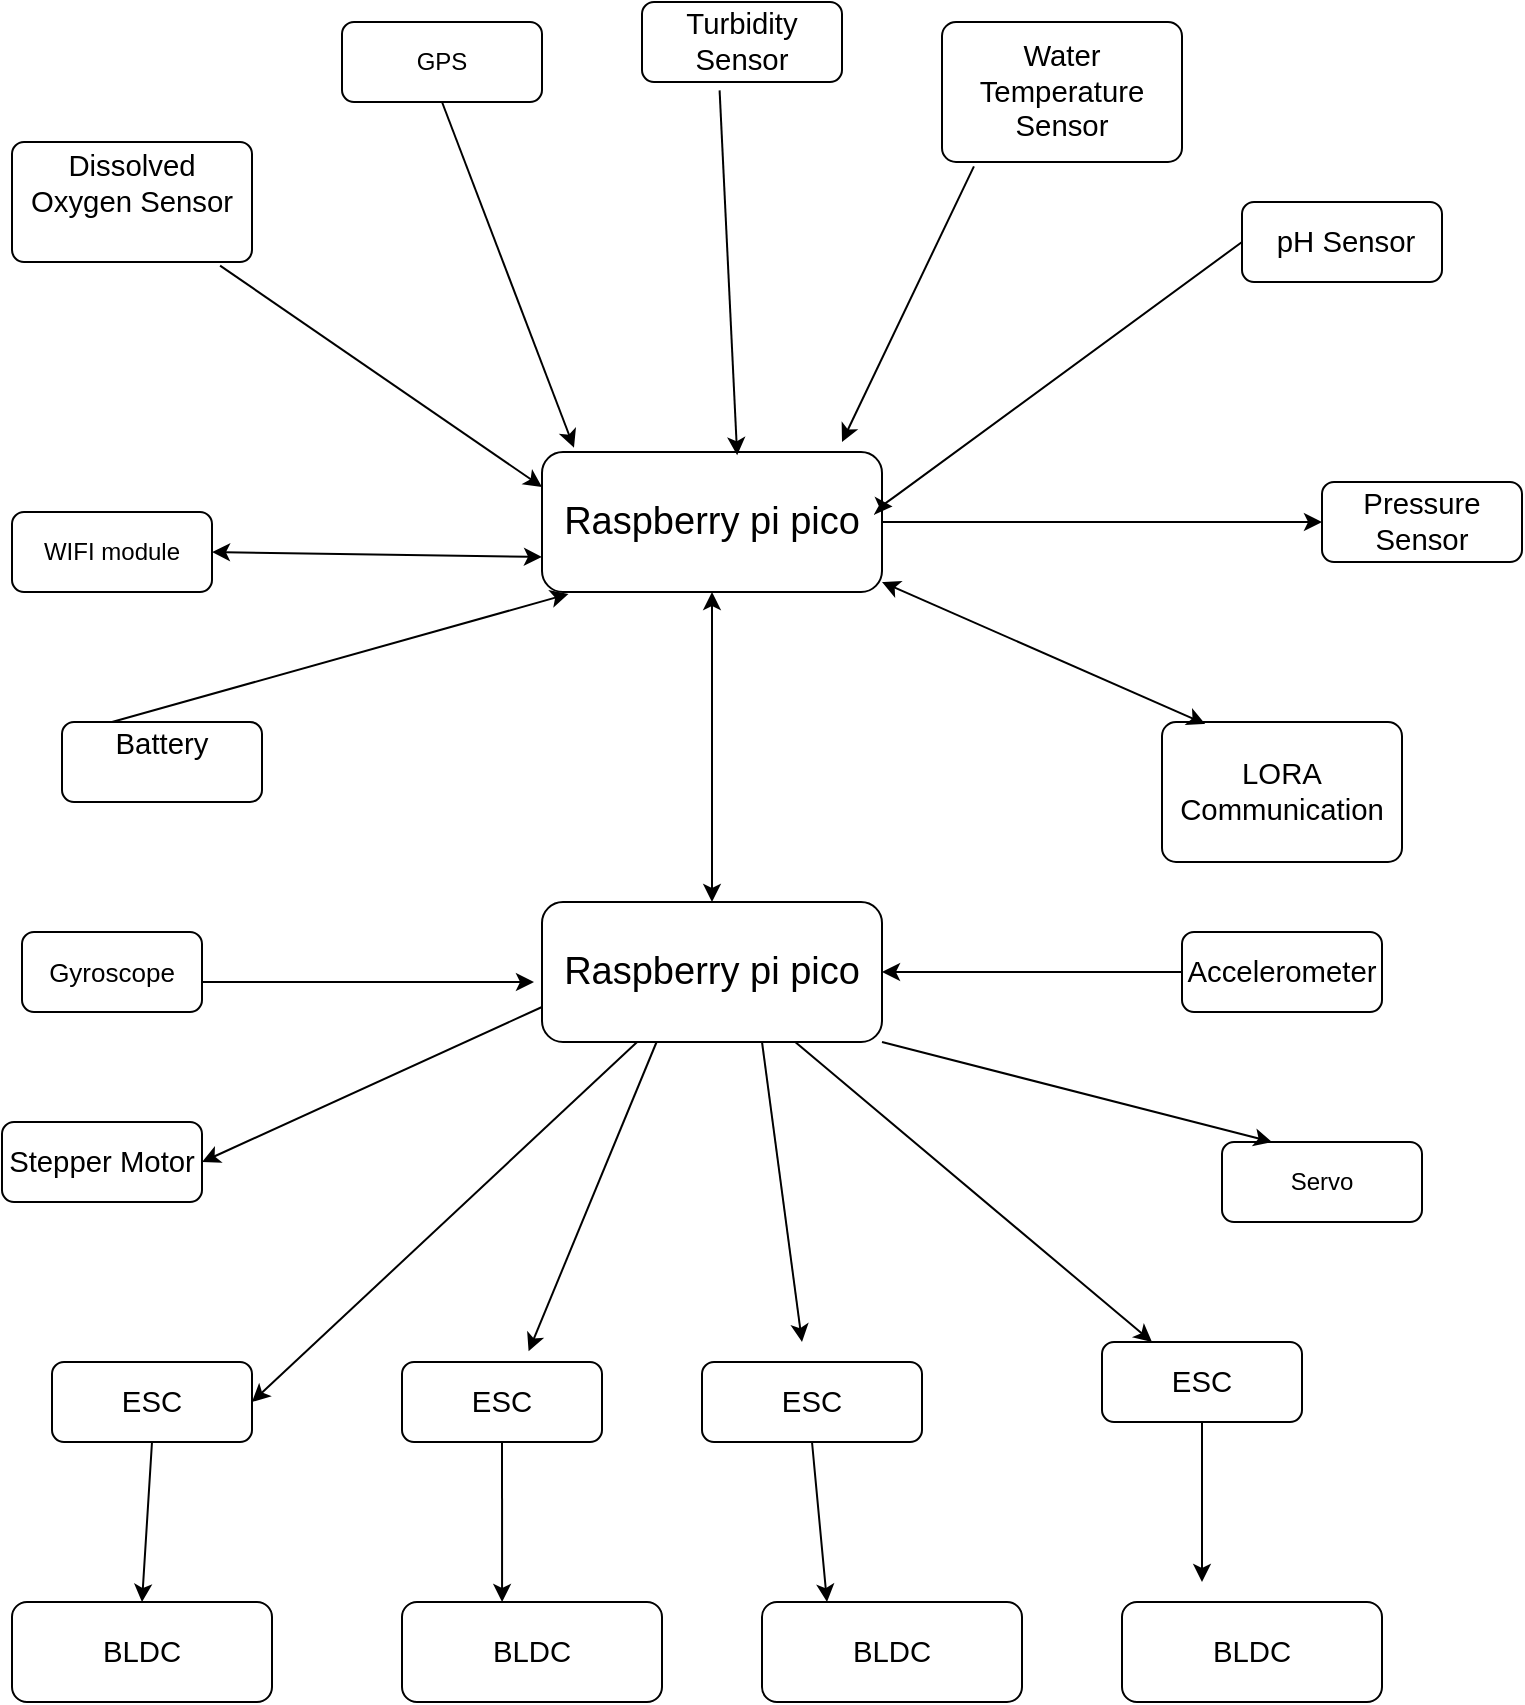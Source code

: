 <mxfile version="14.2.9" type="google"><diagram id="i9GFIIOInmSO0ZfLqz8M" name="Page-1"><mxGraphModel dx="1730" dy="887" grid="1" gridSize="10" guides="1" tooltips="1" connect="1" arrows="1" fold="1" page="1" pageScale="1" pageWidth="850" pageHeight="1100" math="0" shadow="0"><root><mxCell id="0"/><mxCell id="1" parent="0"/><mxCell id="LBP1jgIWegyTSq-ZPdwk-1" value="&lt;span id=&quot;docs-internal-guid-f3137218-7fff-babf-26d6-07f4f4aed291&quot;&gt;&lt;span style=&quot;font-size: 19px ; font-family: &amp;#34;arial&amp;#34; ; background-color: transparent ; vertical-align: baseline&quot;&gt;Raspberry pi pico&lt;/span&gt;&lt;/span&gt;" style="rounded=1;whiteSpace=wrap;html=1;" parent="1" vertex="1"><mxGeometry x="330" y="475" width="170" height="70" as="geometry"/></mxCell><mxCell id="LBP1jgIWegyTSq-ZPdwk-2" value="&lt;span id=&quot;docs-internal-guid-f3137218-7fff-babf-26d6-07f4f4aed291&quot;&gt;&lt;span style=&quot;font-size: 19px ; font-family: &amp;#34;arial&amp;#34; ; background-color: transparent ; vertical-align: baseline&quot;&gt;Raspberry pi pico&lt;/span&gt;&lt;/span&gt;" style="rounded=1;whiteSpace=wrap;html=1;" parent="1" vertex="1"><mxGeometry x="330" y="700" width="170" height="70" as="geometry"/></mxCell><mxCell id="LBP1jgIWegyTSq-ZPdwk-3" value="" style="endArrow=classic;startArrow=classic;html=1;exitX=0.5;exitY=0;exitDx=0;exitDy=0;entryX=0.5;entryY=1;entryDx=0;entryDy=0;" parent="1" source="LBP1jgIWegyTSq-ZPdwk-2" target="LBP1jgIWegyTSq-ZPdwk-1" edge="1"><mxGeometry width="50" height="50" relative="1" as="geometry"><mxPoint x="400" y="580" as="sourcePoint"/><mxPoint x="450" y="530" as="targetPoint"/></mxGeometry></mxCell><mxCell id="LBP1jgIWegyTSq-ZPdwk-4" value="&lt;font face=&quot;arial&quot;&gt;&lt;span style=&quot;font-size: 13px&quot;&gt;Gyroscope&lt;/span&gt;&lt;/font&gt;" style="rounded=1;whiteSpace=wrap;html=1;" parent="1" vertex="1"><mxGeometry x="70" y="715" width="90" height="40" as="geometry"/></mxCell><mxCell id="LBP1jgIWegyTSq-ZPdwk-6" value="&lt;span id=&quot;docs-internal-guid-56f3cea2-7fff-ea41-5a85-974c8f6c4009&quot;&gt;&lt;span style=&quot;font-size: 11pt ; font-family: &amp;#34;arial&amp;#34; ; background-color: transparent ; vertical-align: baseline&quot;&gt;Accelerometer&lt;/span&gt;&lt;/span&gt;" style="rounded=1;whiteSpace=wrap;html=1;" parent="1" vertex="1"><mxGeometry x="650" y="715" width="100" height="40" as="geometry"/></mxCell><mxCell id="LBP1jgIWegyTSq-ZPdwk-8" value="WIFI module" style="rounded=1;whiteSpace=wrap;html=1;" parent="1" vertex="1"><mxGeometry x="65" y="505" width="100" height="40" as="geometry"/></mxCell><mxCell id="LBP1jgIWegyTSq-ZPdwk-10" value="" style="endArrow=classic;startArrow=classic;html=1;exitX=1;exitY=0.5;exitDx=0;exitDy=0;entryX=0;entryY=0.75;entryDx=0;entryDy=0;" parent="1" source="LBP1jgIWegyTSq-ZPdwk-8" target="LBP1jgIWegyTSq-ZPdwk-1" edge="1"><mxGeometry width="50" height="50" relative="1" as="geometry"><mxPoint x="230" y="540" as="sourcePoint"/><mxPoint x="320" y="520" as="targetPoint"/></mxGeometry></mxCell><mxCell id="LBP1jgIWegyTSq-ZPdwk-12" value="&lt;span id=&quot;docs-internal-guid-aec804d2-7fff-d7de-335e-23c23392d185&quot;&gt;&lt;span style=&quot;font-size: 11pt ; font-family: &amp;#34;arial&amp;#34; ; background-color: transparent ; vertical-align: baseline&quot;&gt;Pressure Sensor&lt;/span&gt;&lt;/span&gt;" style="rounded=1;whiteSpace=wrap;html=1;" parent="1" vertex="1"><mxGeometry x="720" y="490" width="100" height="40" as="geometry"/></mxCell><mxCell id="LBP1jgIWegyTSq-ZPdwk-13" value="" style="endArrow=classic;html=1;entryX=0;entryY=0.5;entryDx=0;entryDy=0;exitX=1;exitY=0.5;exitDx=0;exitDy=0;" parent="1" source="LBP1jgIWegyTSq-ZPdwk-1" target="LBP1jgIWegyTSq-ZPdwk-12" edge="1"><mxGeometry width="50" height="50" relative="1" as="geometry"><mxPoint x="500" y="500" as="sourcePoint"/><mxPoint x="550" y="450" as="targetPoint"/></mxGeometry></mxCell><mxCell id="LBP1jgIWegyTSq-ZPdwk-14" value="&lt;span id=&quot;docs-internal-guid-70e37d6c-7fff-40a8-3229-8b4cee5c22f8&quot;&gt;&lt;p dir=&quot;ltr&quot; style=&quot;line-height: 1.2 ; margin-top: 0pt ; margin-bottom: 0pt&quot;&gt;&lt;span style=&quot;font-size: 11pt ; font-family: &amp;#34;arial&amp;#34; ; background-color: transparent ; vertical-align: baseline&quot;&gt;Dissolved Oxygen Sensor&lt;/span&gt;&lt;/p&gt;&lt;div&gt;&lt;span style=&quot;font-size: 11pt ; font-family: &amp;#34;arial&amp;#34; ; background-color: transparent ; vertical-align: baseline&quot;&gt;&lt;br&gt;&lt;/span&gt;&lt;/div&gt;&lt;/span&gt;" style="rounded=1;whiteSpace=wrap;html=1;arcSize=10;" parent="1" vertex="1"><mxGeometry x="65" y="320" width="120" height="60" as="geometry"/></mxCell><mxCell id="LBP1jgIWegyTSq-ZPdwk-16" value="" style="endArrow=classic;html=1;entryX=0;entryY=0.25;entryDx=0;entryDy=0;exitX=0.867;exitY=1.03;exitDx=0;exitDy=0;exitPerimeter=0;" parent="1" source="LBP1jgIWegyTSq-ZPdwk-14" target="LBP1jgIWegyTSq-ZPdwk-1" edge="1"><mxGeometry width="50" height="50" relative="1" as="geometry"><mxPoint x="260" y="440" as="sourcePoint"/><mxPoint x="310" y="390" as="targetPoint"/></mxGeometry></mxCell><mxCell id="LBP1jgIWegyTSq-ZPdwk-17" value="GPS" style="rounded=1;whiteSpace=wrap;html=1;" parent="1" vertex="1"><mxGeometry x="230" y="260" width="100" height="40" as="geometry"/></mxCell><mxCell id="LBP1jgIWegyTSq-ZPdwk-18" value="" style="endArrow=classic;html=1;entryX=0.094;entryY=-0.031;entryDx=0;entryDy=0;entryPerimeter=0;exitX=0.5;exitY=1;exitDx=0;exitDy=0;" parent="1" source="LBP1jgIWegyTSq-ZPdwk-17" target="LBP1jgIWegyTSq-ZPdwk-1" edge="1"><mxGeometry width="50" height="50" relative="1" as="geometry"><mxPoint x="340" y="370" as="sourcePoint"/><mxPoint x="350" y="418" as="targetPoint"/></mxGeometry></mxCell><mxCell id="LBP1jgIWegyTSq-ZPdwk-19" value="&lt;span id=&quot;docs-internal-guid-70e37d6c-7fff-40a8-3229-8b4cee5c22f8&quot;&gt;&lt;p dir=&quot;ltr&quot; style=&quot;line-height: 1.2 ; margin-top: 0pt ; margin-bottom: 0pt&quot;&gt;&lt;span id=&quot;docs-internal-guid-c38ee3ac-7fff-5177-b8c2-e7da4f805c64&quot;&gt;&lt;/span&gt;&lt;/p&gt;&lt;p dir=&quot;ltr&quot; style=&quot;line-height: 1.2 ; text-align: center ; margin-top: 0pt ; margin-bottom: 0pt&quot;&gt;&lt;span style=&quot;font-size: 11pt ; font-family: &amp;#34;arial&amp;#34; ; color: rgb(0 , 0 , 0) ; background-color: transparent ; font-weight: 400 ; font-style: normal ; font-variant: normal ; text-decoration: none ; vertical-align: baseline&quot;&gt;Water Temperature Sensor&lt;/span&gt;&lt;/p&gt;&lt;/span&gt;" style="rounded=1;whiteSpace=wrap;html=1;arcSize=10;" parent="1" vertex="1"><mxGeometry x="530" y="260" width="120" height="70" as="geometry"/></mxCell><mxCell id="LBP1jgIWegyTSq-ZPdwk-23" value="" style="endArrow=classic;html=1;exitX=0.133;exitY=1.031;exitDx=0;exitDy=0;exitPerimeter=0;" parent="1" source="LBP1jgIWegyTSq-ZPdwk-19" edge="1"><mxGeometry width="50" height="50" relative="1" as="geometry"><mxPoint x="580" y="400" as="sourcePoint"/><mxPoint x="480" y="470" as="targetPoint"/></mxGeometry></mxCell><mxCell id="LBP1jgIWegyTSq-ZPdwk-24" value="&lt;span id=&quot;docs-internal-guid-6614d375-7fff-9330-2eac-02c225dcbdb4&quot;&gt;&lt;span style=&quot;font-size: 11pt ; font-family: &amp;#34;arial&amp;#34; ; background-color: transparent ; vertical-align: baseline&quot;&gt;Turbidity Sensor&lt;/span&gt;&lt;/span&gt;" style="rounded=1;whiteSpace=wrap;html=1;" parent="1" vertex="1"><mxGeometry x="380" y="250" width="100" height="40" as="geometry"/></mxCell><mxCell id="LBP1jgIWegyTSq-ZPdwk-26" value="" style="endArrow=classic;html=1;entryX=0.574;entryY=0.023;entryDx=0;entryDy=0;entryPerimeter=0;exitX=0.388;exitY=1.105;exitDx=0;exitDy=0;exitPerimeter=0;" parent="1" source="LBP1jgIWegyTSq-ZPdwk-24" target="LBP1jgIWegyTSq-ZPdwk-1" edge="1"><mxGeometry width="50" height="50" relative="1" as="geometry"><mxPoint x="440" y="330" as="sourcePoint"/><mxPoint x="430" y="433" as="targetPoint"/></mxGeometry></mxCell><mxCell id="LBP1jgIWegyTSq-ZPdwk-27" value="&lt;span id=&quot;docs-internal-guid-aec804d2-7fff-d7de-335e-23c23392d185&quot;&gt;&lt;span style=&quot;font-size: 11pt ; font-family: &amp;#34;arial&amp;#34; ; background-color: transparent ; vertical-align: baseline&quot;&gt;&amp;nbsp;&lt;/span&gt;&lt;/span&gt;&lt;span id=&quot;docs-internal-guid-299a7fb5-7fff-e899-fb05-76cd6d23c299&quot;&gt;&lt;span style=&quot;font-size: 11pt ; font-family: &amp;#34;arial&amp;#34; ; background-color: transparent ; vertical-align: baseline&quot;&gt;pH Sensor&lt;/span&gt;&lt;/span&gt;" style="rounded=1;whiteSpace=wrap;html=1;" parent="1" vertex="1"><mxGeometry x="680" y="350" width="100" height="40" as="geometry"/></mxCell><mxCell id="LBP1jgIWegyTSq-ZPdwk-28" value="" style="endArrow=classic;html=1;entryX=1.031;entryY=0.389;entryDx=0;entryDy=0;entryPerimeter=0;exitX=0;exitY=0.5;exitDx=0;exitDy=0;" parent="1" source="LBP1jgIWegyTSq-ZPdwk-27" target="LBP1jgIWegyTSq-ZPdwk-1" edge="1"><mxGeometry width="50" height="50" relative="1" as="geometry"><mxPoint x="570" y="360" as="sourcePoint"/><mxPoint x="512.04" y="492.98" as="targetPoint"/><Array as="points"><mxPoint x="500" y="502"/></Array></mxGeometry></mxCell><mxCell id="LBP1jgIWegyTSq-ZPdwk-29" value="&lt;span id=&quot;docs-internal-guid-68972e69-7fff-9fb5-40b2-e02cf83c792f&quot;&gt;&lt;span style=&quot;font-size: 11pt ; font-family: &amp;#34;arial&amp;#34; ; background-color: transparent ; vertical-align: baseline&quot;&gt;Stepper Motor&lt;/span&gt;&lt;/span&gt;" style="rounded=1;whiteSpace=wrap;html=1;" parent="1" vertex="1"><mxGeometry x="60" y="810" width="100" height="40" as="geometry"/></mxCell><mxCell id="LBP1jgIWegyTSq-ZPdwk-31" style="edgeStyle=orthogonalEdgeStyle;rounded=0;orthogonalLoop=1;jettySize=auto;html=1;exitX=0.5;exitY=1;exitDx=0;exitDy=0;" parent="1" source="LBP1jgIWegyTSq-ZPdwk-8" target="LBP1jgIWegyTSq-ZPdwk-8" edge="1"><mxGeometry relative="1" as="geometry"/></mxCell><mxCell id="LBP1jgIWegyTSq-ZPdwk-32" value="" style="endArrow=classic;html=1;entryX=1;entryY=0.5;entryDx=0;entryDy=0;exitX=0;exitY=0.75;exitDx=0;exitDy=0;" parent="1" source="LBP1jgIWegyTSq-ZPdwk-2" target="LBP1jgIWegyTSq-ZPdwk-29" edge="1"><mxGeometry width="50" height="50" relative="1" as="geometry"><mxPoint x="220.0" y="550" as="sourcePoint"/><mxPoint x="315.96" y="700.7" as="targetPoint"/></mxGeometry></mxCell><mxCell id="LBP1jgIWegyTSq-ZPdwk-33" value="&lt;span id=&quot;docs-internal-guid-70e37d6c-7fff-40a8-3229-8b4cee5c22f8&quot;&gt;&lt;p dir=&quot;ltr&quot; style=&quot;line-height: 1.2 ; margin-top: 0pt ; margin-bottom: 0pt&quot;&gt;&lt;span id=&quot;docs-internal-guid-c38ee3ac-7fff-5177-b8c2-e7da4f805c64&quot;&gt;&lt;/span&gt;&lt;/p&gt;&lt;p dir=&quot;ltr&quot; style=&quot;line-height: 1.2 ; text-align: center ; margin-top: 0pt ; margin-bottom: 0pt&quot;&gt;&lt;span id=&quot;docs-internal-guid-deaa99bc-7fff-cb51-174d-a83e65d7ca25&quot;&gt;&lt;span style=&quot;font-size: 11pt ; font-family: &amp;#34;arial&amp;#34; ; background-color: transparent ; vertical-align: baseline&quot;&gt;LORA Communication &lt;/span&gt;&lt;/span&gt;&lt;br&gt;&lt;/p&gt;&lt;/span&gt;" style="rounded=1;whiteSpace=wrap;html=1;arcSize=10;" parent="1" vertex="1"><mxGeometry x="640" y="610" width="120" height="70" as="geometry"/></mxCell><mxCell id="LBP1jgIWegyTSq-ZPdwk-34" value="" style="endArrow=classic;startArrow=classic;html=1;exitX=0.18;exitY=0.014;exitDx=0;exitDy=0;exitPerimeter=0;" parent="1" source="LBP1jgIWegyTSq-ZPdwk-33" edge="1"><mxGeometry width="50" height="50" relative="1" as="geometry"><mxPoint x="450" y="590" as="sourcePoint"/><mxPoint x="500" y="540" as="targetPoint"/></mxGeometry></mxCell><mxCell id="LBP1jgIWegyTSq-ZPdwk-35" value="&lt;font face=&quot;arial&quot;&gt;&lt;span style=&quot;font-size: 14.667px&quot;&gt;ESC&lt;/span&gt;&lt;/font&gt;" style="rounded=1;whiteSpace=wrap;html=1;" parent="1" vertex="1"><mxGeometry x="260" y="930" width="100" height="40" as="geometry"/></mxCell><mxCell id="LBP1jgIWegyTSq-ZPdwk-36" value="&lt;font face=&quot;arial&quot;&gt;&lt;span style=&quot;font-size: 14.667px&quot;&gt;ESC&lt;/span&gt;&lt;/font&gt;" style="rounded=1;whiteSpace=wrap;html=1;" parent="1" vertex="1"><mxGeometry x="610" y="920" width="100" height="40" as="geometry"/></mxCell><mxCell id="LBP1jgIWegyTSq-ZPdwk-37" value="&lt;font face=&quot;arial&quot;&gt;&lt;span style=&quot;font-size: 14.667px&quot;&gt;ESC&lt;/span&gt;&lt;/font&gt;" style="rounded=1;whiteSpace=wrap;html=1;" parent="1" vertex="1"><mxGeometry x="85" y="930" width="100" height="40" as="geometry"/></mxCell><mxCell id="LBP1jgIWegyTSq-ZPdwk-38" value="&lt;font face=&quot;arial&quot;&gt;&lt;span style=&quot;font-size: 14.667px&quot;&gt;ESC&lt;/span&gt;&lt;/font&gt;" style="rounded=1;whiteSpace=wrap;html=1;" parent="1" vertex="1"><mxGeometry x="410" y="930" width="110" height="40" as="geometry"/></mxCell><mxCell id="LBP1jgIWegyTSq-ZPdwk-39" value="&lt;span id=&quot;docs-internal-guid-64281f99-7fff-3813-cc5a-edaa116cc9b1&quot; style=&quot;font-size: 14.667px&quot;&gt;&lt;p dir=&quot;ltr&quot; style=&quot;line-height: 1.2 ; margin-top: 0pt ; margin-bottom: 0pt&quot;&gt;&lt;font face=&quot;arial&quot;&gt;BLDC&lt;/font&gt;&lt;/p&gt;&lt;/span&gt;" style="rounded=1;whiteSpace=wrap;html=1;" parent="1" vertex="1"><mxGeometry x="65" y="1050" width="130" height="50" as="geometry"/></mxCell><mxCell id="LBP1jgIWegyTSq-ZPdwk-42" value="" style="endArrow=classic;html=1;entryX=0.25;entryY=0;entryDx=0;entryDy=0;" parent="1" target="LBP1jgIWegyTSq-ZPdwk-36" edge="1" source="LBP1jgIWegyTSq-ZPdwk-2"><mxGeometry width="50" height="50" relative="1" as="geometry"><mxPoint x="490" y="950" as="sourcePoint"/><mxPoint x="540" y="900" as="targetPoint"/></mxGeometry></mxCell><mxCell id="LBP1jgIWegyTSq-ZPdwk-43" value="" style="endArrow=classic;html=1;" parent="1" edge="1"><mxGeometry width="50" height="50" relative="1" as="geometry"><mxPoint x="440" y="770" as="sourcePoint"/><mxPoint x="460" y="920" as="targetPoint"/></mxGeometry></mxCell><mxCell id="LBP1jgIWegyTSq-ZPdwk-44" value="" style="endArrow=classic;html=1;entryX=0.633;entryY=-0.133;entryDx=0;entryDy=0;exitX=0.337;exitY=1;exitDx=0;exitDy=0;exitPerimeter=0;entryPerimeter=0;" parent="1" target="LBP1jgIWegyTSq-ZPdwk-35" edge="1" source="LBP1jgIWegyTSq-ZPdwk-2"><mxGeometry width="50" height="50" relative="1" as="geometry"><mxPoint x="280" y="1020" as="sourcePoint"/><mxPoint x="370" y="1060" as="targetPoint"/></mxGeometry></mxCell><mxCell id="LBP1jgIWegyTSq-ZPdwk-45" value="" style="endArrow=classic;html=1;entryX=1;entryY=0.5;entryDx=0;entryDy=0;" parent="1" target="LBP1jgIWegyTSq-ZPdwk-37" edge="1" source="LBP1jgIWegyTSq-ZPdwk-2"><mxGeometry width="50" height="50" relative="1" as="geometry"><mxPoint x="280" y="912.5" as="sourcePoint"/><mxPoint x="360" y="870" as="targetPoint"/></mxGeometry></mxCell><mxCell id="LBP1jgIWegyTSq-ZPdwk-48" value="" style="endArrow=classic;html=1;exitX=1;exitY=1;exitDx=0;exitDy=0;" parent="1" edge="1"><mxGeometry width="50" height="50" relative="1" as="geometry"><mxPoint x="160" y="740" as="sourcePoint"/><mxPoint x="326" y="740" as="targetPoint"/></mxGeometry></mxCell><mxCell id="LBP1jgIWegyTSq-ZPdwk-49" value="" style="endArrow=classic;html=1;entryX=1;entryY=0.5;entryDx=0;entryDy=0;" parent="1" target="LBP1jgIWegyTSq-ZPdwk-2" edge="1"><mxGeometry width="50" height="50" relative="1" as="geometry"><mxPoint x="650" y="735" as="sourcePoint"/><mxPoint x="802.96" y="750.0" as="targetPoint"/></mxGeometry></mxCell><mxCell id="LBP1jgIWegyTSq-ZPdwk-50" value="Servo" style="rounded=1;whiteSpace=wrap;html=1;" parent="1" vertex="1"><mxGeometry x="670" y="820" width="100" height="40" as="geometry"/></mxCell><mxCell id="LBP1jgIWegyTSq-ZPdwk-51" value="&lt;span id=&quot;docs-internal-guid-36949d59-7fff-cb2d-a6b0-e3d22f6d129c&quot;&gt;&lt;p dir=&quot;ltr&quot; style=&quot;line-height: 1.2 ; margin-top: 0pt ; margin-bottom: 0pt&quot;&gt;&lt;span style=&quot;font-size: 11pt ; font-family: &amp;#34;arial&amp;#34; ; background-color: transparent ; vertical-align: baseline&quot;&gt;Battery&lt;/span&gt;&lt;/p&gt;&lt;div&gt;&lt;span style=&quot;font-size: 11pt ; font-family: &amp;#34;arial&amp;#34; ; background-color: transparent ; vertical-align: baseline&quot;&gt;&lt;br&gt;&lt;/span&gt;&lt;/div&gt;&lt;/span&gt;" style="rounded=1;whiteSpace=wrap;html=1;" parent="1" vertex="1"><mxGeometry x="90" y="610" width="100" height="40" as="geometry"/></mxCell><mxCell id="LBP1jgIWegyTSq-ZPdwk-52" value="" style="endArrow=classic;html=1;exitX=1;exitY=1;exitDx=0;exitDy=0;entryX=0.25;entryY=0;entryDx=0;entryDy=0;" parent="1" target="LBP1jgIWegyTSq-ZPdwk-50" edge="1" source="LBP1jgIWegyTSq-ZPdwk-2"><mxGeometry width="50" height="50" relative="1" as="geometry"><mxPoint x="354.04" y="545" as="sourcePoint"/><mxPoint x="300" y="630" as="targetPoint"/></mxGeometry></mxCell><mxCell id="LBP1jgIWegyTSq-ZPdwk-53" value="" style="endArrow=classic;html=1;exitX=0.25;exitY=0;exitDx=0;exitDy=0;entryX=0.078;entryY=1.014;entryDx=0;entryDy=0;entryPerimeter=0;" parent="1" source="LBP1jgIWegyTSq-ZPdwk-51" edge="1" target="LBP1jgIWegyTSq-ZPdwk-1"><mxGeometry width="50" height="50" relative="1" as="geometry"><mxPoint x="364.04" y="555" as="sourcePoint"/><mxPoint x="470" y="540" as="targetPoint"/></mxGeometry></mxCell><mxCell id="qsudVgjdxqOKJkg9NBXp-8" value="&lt;span id=&quot;docs-internal-guid-64281f99-7fff-3813-cc5a-edaa116cc9b1&quot; style=&quot;font-size: 14.667px&quot;&gt;&lt;p dir=&quot;ltr&quot; style=&quot;line-height: 1.2 ; margin-top: 0pt ; margin-bottom: 0pt&quot;&gt;&lt;font face=&quot;arial&quot;&gt;BLDC&lt;/font&gt;&lt;/p&gt;&lt;/span&gt;" style="rounded=1;whiteSpace=wrap;html=1;" vertex="1" parent="1"><mxGeometry x="260" y="1050" width="130" height="50" as="geometry"/></mxCell><mxCell id="qsudVgjdxqOKJkg9NBXp-9" value="&lt;span id=&quot;docs-internal-guid-64281f99-7fff-3813-cc5a-edaa116cc9b1&quot; style=&quot;font-size: 14.667px&quot;&gt;&lt;p dir=&quot;ltr&quot; style=&quot;line-height: 1.2 ; margin-top: 0pt ; margin-bottom: 0pt&quot;&gt;&lt;font face=&quot;arial&quot;&gt;BLDC&lt;/font&gt;&lt;/p&gt;&lt;/span&gt;" style="rounded=1;whiteSpace=wrap;html=1;" vertex="1" parent="1"><mxGeometry x="440" y="1050" width="130" height="50" as="geometry"/></mxCell><mxCell id="qsudVgjdxqOKJkg9NBXp-10" value="&lt;span id=&quot;docs-internal-guid-64281f99-7fff-3813-cc5a-edaa116cc9b1&quot; style=&quot;font-size: 14.667px&quot;&gt;&lt;p dir=&quot;ltr&quot; style=&quot;line-height: 1.2 ; margin-top: 0pt ; margin-bottom: 0pt&quot;&gt;&lt;font face=&quot;arial&quot;&gt;BLDC&lt;/font&gt;&lt;/p&gt;&lt;/span&gt;" style="rounded=1;whiteSpace=wrap;html=1;" vertex="1" parent="1"><mxGeometry x="620" y="1050" width="130" height="50" as="geometry"/></mxCell><mxCell id="qsudVgjdxqOKJkg9NBXp-11" value="" style="endArrow=classic;html=1;entryX=0.5;entryY=0;entryDx=0;entryDy=0;exitX=0.5;exitY=1;exitDx=0;exitDy=0;" edge="1" parent="1" source="LBP1jgIWegyTSq-ZPdwk-37" target="LBP1jgIWegyTSq-ZPdwk-39"><mxGeometry width="50" height="50" relative="1" as="geometry"><mxPoint x="580" y="700" as="sourcePoint"/><mxPoint x="630" y="650" as="targetPoint"/></mxGeometry></mxCell><mxCell id="qsudVgjdxqOKJkg9NBXp-12" value="" style="endArrow=classic;html=1;entryX=0.385;entryY=0;entryDx=0;entryDy=0;exitX=0.5;exitY=1;exitDx=0;exitDy=0;entryPerimeter=0;" edge="1" parent="1" source="LBP1jgIWegyTSq-ZPdwk-35" target="qsudVgjdxqOKJkg9NBXp-8"><mxGeometry width="50" height="50" relative="1" as="geometry"><mxPoint x="145" y="980.0" as="sourcePoint"/><mxPoint x="140" y="1060.0" as="targetPoint"/></mxGeometry></mxCell><mxCell id="qsudVgjdxqOKJkg9NBXp-13" value="" style="endArrow=classic;html=1;entryX=0.25;entryY=0;entryDx=0;entryDy=0;exitX=0.5;exitY=1;exitDx=0;exitDy=0;" edge="1" parent="1" source="LBP1jgIWegyTSq-ZPdwk-38" target="qsudVgjdxqOKJkg9NBXp-9"><mxGeometry width="50" height="50" relative="1" as="geometry"><mxPoint x="320" y="980.0" as="sourcePoint"/><mxPoint x="320.05" y="1060.0" as="targetPoint"/></mxGeometry></mxCell><mxCell id="qsudVgjdxqOKJkg9NBXp-14" value="" style="endArrow=classic;html=1;exitX=0.5;exitY=1;exitDx=0;exitDy=0;" edge="1" parent="1" source="LBP1jgIWegyTSq-ZPdwk-36"><mxGeometry width="50" height="50" relative="1" as="geometry"><mxPoint x="475" y="980.0" as="sourcePoint"/><mxPoint x="660" y="1040" as="targetPoint"/></mxGeometry></mxCell></root></mxGraphModel></diagram></mxfile>